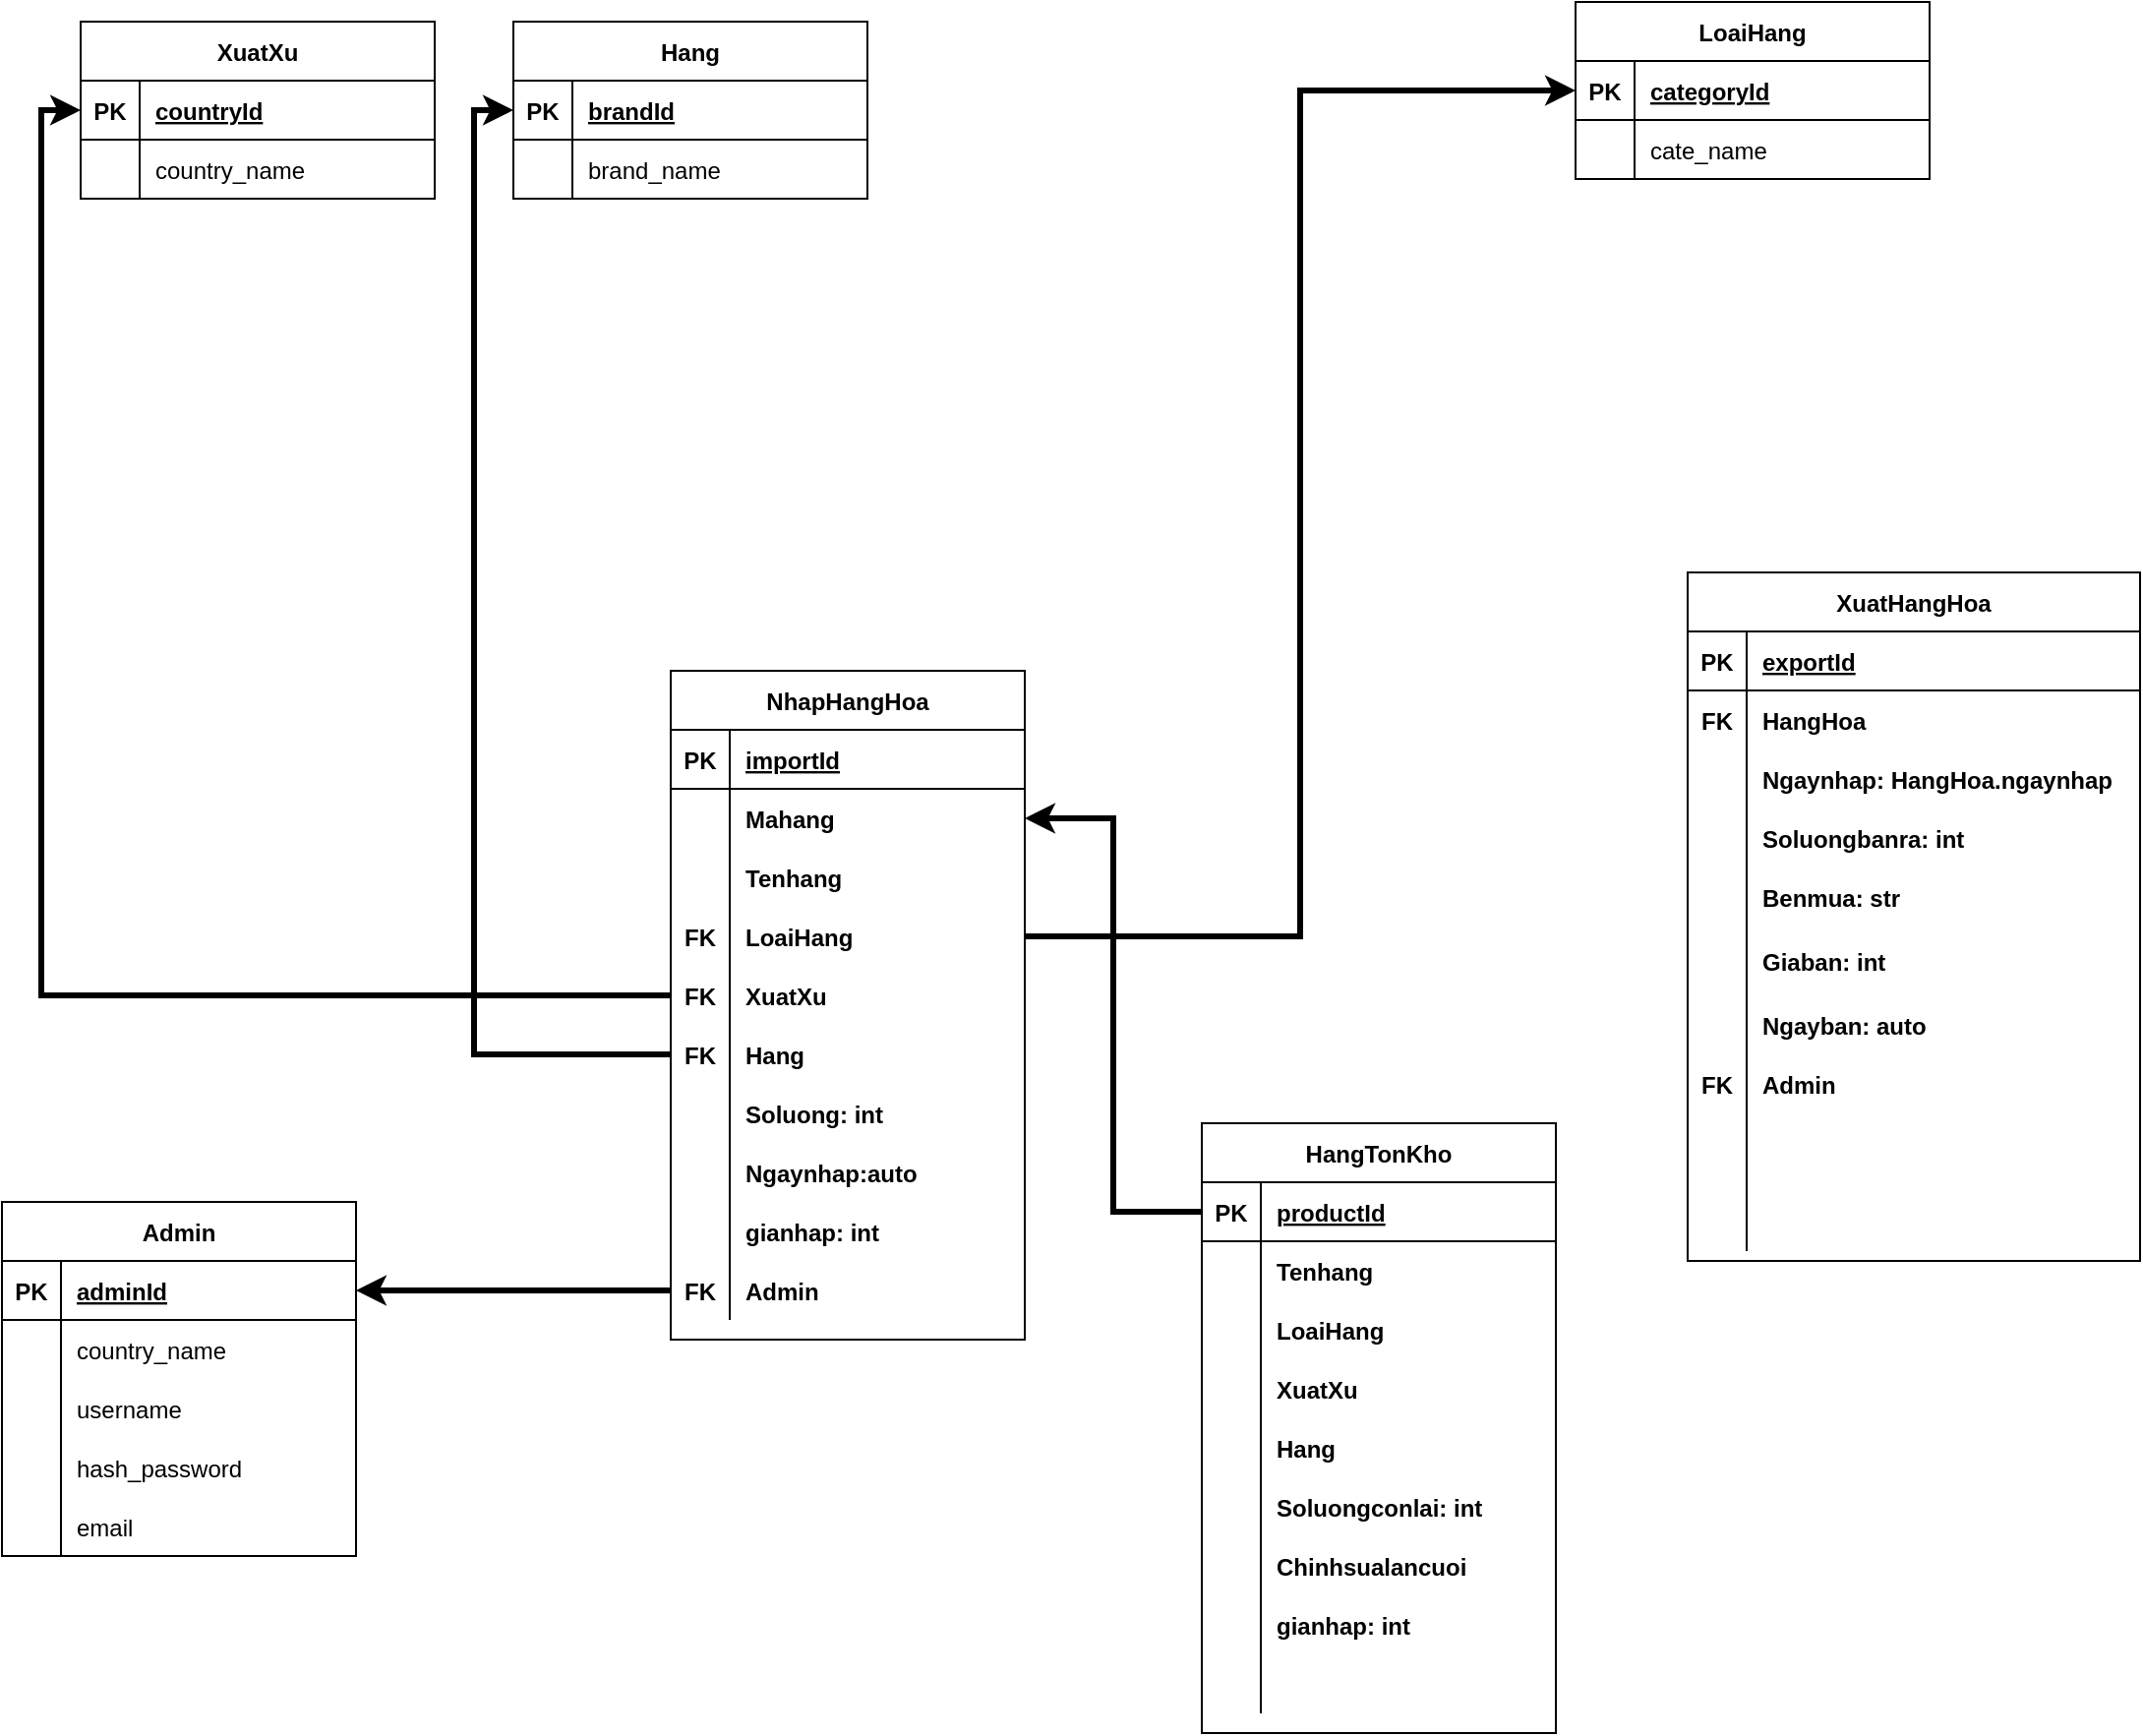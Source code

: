 <mxfile version="18.1.3" type="github">
  <diagram id="nuc4KM-Tmj4_ox4RX1Ow" name="Page-1">
    <mxGraphModel dx="2249" dy="762" grid="1" gridSize="10" guides="1" tooltips="1" connect="1" arrows="1" fold="1" page="1" pageScale="1" pageWidth="827" pageHeight="1169" math="0" shadow="0">
      <root>
        <mxCell id="0" />
        <mxCell id="1" parent="0" />
        <mxCell id="0JUeJzZwmF3QBk37323W-1" value="XuatXu" style="shape=table;startSize=30;container=1;collapsible=1;childLayout=tableLayout;fixedRows=1;rowLines=0;fontStyle=1;align=center;resizeLast=1;" parent="1" vertex="1">
          <mxGeometry x="-220" y="10" width="180" height="90" as="geometry" />
        </mxCell>
        <mxCell id="0JUeJzZwmF3QBk37323W-2" value="" style="shape=tableRow;horizontal=0;startSize=0;swimlaneHead=0;swimlaneBody=0;fillColor=none;collapsible=0;dropTarget=0;points=[[0,0.5],[1,0.5]];portConstraint=eastwest;top=0;left=0;right=0;bottom=1;" parent="0JUeJzZwmF3QBk37323W-1" vertex="1">
          <mxGeometry y="30" width="180" height="30" as="geometry" />
        </mxCell>
        <mxCell id="0JUeJzZwmF3QBk37323W-3" value="PK" style="shape=partialRectangle;connectable=0;fillColor=none;top=0;left=0;bottom=0;right=0;fontStyle=1;overflow=hidden;" parent="0JUeJzZwmF3QBk37323W-2" vertex="1">
          <mxGeometry width="30" height="30" as="geometry">
            <mxRectangle width="30" height="30" as="alternateBounds" />
          </mxGeometry>
        </mxCell>
        <mxCell id="0JUeJzZwmF3QBk37323W-4" value="countryId" style="shape=partialRectangle;connectable=0;fillColor=none;top=0;left=0;bottom=0;right=0;align=left;spacingLeft=6;fontStyle=5;overflow=hidden;" parent="0JUeJzZwmF3QBk37323W-2" vertex="1">
          <mxGeometry x="30" width="150" height="30" as="geometry">
            <mxRectangle width="150" height="30" as="alternateBounds" />
          </mxGeometry>
        </mxCell>
        <mxCell id="0JUeJzZwmF3QBk37323W-5" value="" style="shape=tableRow;horizontal=0;startSize=0;swimlaneHead=0;swimlaneBody=0;fillColor=none;collapsible=0;dropTarget=0;points=[[0,0.5],[1,0.5]];portConstraint=eastwest;top=0;left=0;right=0;bottom=0;" parent="0JUeJzZwmF3QBk37323W-1" vertex="1">
          <mxGeometry y="60" width="180" height="30" as="geometry" />
        </mxCell>
        <mxCell id="0JUeJzZwmF3QBk37323W-6" value="" style="shape=partialRectangle;connectable=0;fillColor=none;top=0;left=0;bottom=0;right=0;editable=1;overflow=hidden;" parent="0JUeJzZwmF3QBk37323W-5" vertex="1">
          <mxGeometry width="30" height="30" as="geometry">
            <mxRectangle width="30" height="30" as="alternateBounds" />
          </mxGeometry>
        </mxCell>
        <mxCell id="0JUeJzZwmF3QBk37323W-7" value="country_name" style="shape=partialRectangle;connectable=0;fillColor=none;top=0;left=0;bottom=0;right=0;align=left;spacingLeft=6;overflow=hidden;" parent="0JUeJzZwmF3QBk37323W-5" vertex="1">
          <mxGeometry x="30" width="150" height="30" as="geometry">
            <mxRectangle width="150" height="30" as="alternateBounds" />
          </mxGeometry>
        </mxCell>
        <mxCell id="0JUeJzZwmF3QBk37323W-14" value="Hang" style="shape=table;startSize=30;container=1;collapsible=1;childLayout=tableLayout;fixedRows=1;rowLines=0;fontStyle=1;align=center;resizeLast=1;" parent="1" vertex="1">
          <mxGeometry y="10" width="180" height="90" as="geometry" />
        </mxCell>
        <mxCell id="0JUeJzZwmF3QBk37323W-15" value="" style="shape=tableRow;horizontal=0;startSize=0;swimlaneHead=0;swimlaneBody=0;fillColor=none;collapsible=0;dropTarget=0;points=[[0,0.5],[1,0.5]];portConstraint=eastwest;top=0;left=0;right=0;bottom=1;" parent="0JUeJzZwmF3QBk37323W-14" vertex="1">
          <mxGeometry y="30" width="180" height="30" as="geometry" />
        </mxCell>
        <mxCell id="0JUeJzZwmF3QBk37323W-16" value="PK" style="shape=partialRectangle;connectable=0;fillColor=none;top=0;left=0;bottom=0;right=0;fontStyle=1;overflow=hidden;" parent="0JUeJzZwmF3QBk37323W-15" vertex="1">
          <mxGeometry width="30" height="30" as="geometry">
            <mxRectangle width="30" height="30" as="alternateBounds" />
          </mxGeometry>
        </mxCell>
        <mxCell id="0JUeJzZwmF3QBk37323W-17" value="brandId" style="shape=partialRectangle;connectable=0;fillColor=none;top=0;left=0;bottom=0;right=0;align=left;spacingLeft=6;fontStyle=5;overflow=hidden;" parent="0JUeJzZwmF3QBk37323W-15" vertex="1">
          <mxGeometry x="30" width="150" height="30" as="geometry">
            <mxRectangle width="150" height="30" as="alternateBounds" />
          </mxGeometry>
        </mxCell>
        <mxCell id="0JUeJzZwmF3QBk37323W-18" value="" style="shape=tableRow;horizontal=0;startSize=0;swimlaneHead=0;swimlaneBody=0;fillColor=none;collapsible=0;dropTarget=0;points=[[0,0.5],[1,0.5]];portConstraint=eastwest;top=0;left=0;right=0;bottom=0;" parent="0JUeJzZwmF3QBk37323W-14" vertex="1">
          <mxGeometry y="60" width="180" height="30" as="geometry" />
        </mxCell>
        <mxCell id="0JUeJzZwmF3QBk37323W-19" value="" style="shape=partialRectangle;connectable=0;fillColor=none;top=0;left=0;bottom=0;right=0;editable=1;overflow=hidden;" parent="0JUeJzZwmF3QBk37323W-18" vertex="1">
          <mxGeometry width="30" height="30" as="geometry">
            <mxRectangle width="30" height="30" as="alternateBounds" />
          </mxGeometry>
        </mxCell>
        <mxCell id="0JUeJzZwmF3QBk37323W-20" value="brand_name" style="shape=partialRectangle;connectable=0;fillColor=none;top=0;left=0;bottom=0;right=0;align=left;spacingLeft=6;overflow=hidden;" parent="0JUeJzZwmF3QBk37323W-18" vertex="1">
          <mxGeometry x="30" width="150" height="30" as="geometry">
            <mxRectangle width="150" height="30" as="alternateBounds" />
          </mxGeometry>
        </mxCell>
        <mxCell id="0JUeJzZwmF3QBk37323W-21" value="LoaiHang" style="shape=table;startSize=30;container=1;collapsible=1;childLayout=tableLayout;fixedRows=1;rowLines=0;fontStyle=1;align=center;resizeLast=1;" parent="1" vertex="1">
          <mxGeometry x="540" width="180" height="90" as="geometry" />
        </mxCell>
        <mxCell id="0JUeJzZwmF3QBk37323W-22" value="" style="shape=tableRow;horizontal=0;startSize=0;swimlaneHead=0;swimlaneBody=0;fillColor=none;collapsible=0;dropTarget=0;points=[[0,0.5],[1,0.5]];portConstraint=eastwest;top=0;left=0;right=0;bottom=1;" parent="0JUeJzZwmF3QBk37323W-21" vertex="1">
          <mxGeometry y="30" width="180" height="30" as="geometry" />
        </mxCell>
        <mxCell id="0JUeJzZwmF3QBk37323W-23" value="PK" style="shape=partialRectangle;connectable=0;fillColor=none;top=0;left=0;bottom=0;right=0;fontStyle=1;overflow=hidden;" parent="0JUeJzZwmF3QBk37323W-22" vertex="1">
          <mxGeometry width="30" height="30" as="geometry">
            <mxRectangle width="30" height="30" as="alternateBounds" />
          </mxGeometry>
        </mxCell>
        <mxCell id="0JUeJzZwmF3QBk37323W-24" value="categoryId" style="shape=partialRectangle;connectable=0;fillColor=none;top=0;left=0;bottom=0;right=0;align=left;spacingLeft=6;fontStyle=5;overflow=hidden;" parent="0JUeJzZwmF3QBk37323W-22" vertex="1">
          <mxGeometry x="30" width="150" height="30" as="geometry">
            <mxRectangle width="150" height="30" as="alternateBounds" />
          </mxGeometry>
        </mxCell>
        <mxCell id="0JUeJzZwmF3QBk37323W-25" value="" style="shape=tableRow;horizontal=0;startSize=0;swimlaneHead=0;swimlaneBody=0;fillColor=none;collapsible=0;dropTarget=0;points=[[0,0.5],[1,0.5]];portConstraint=eastwest;top=0;left=0;right=0;bottom=0;" parent="0JUeJzZwmF3QBk37323W-21" vertex="1">
          <mxGeometry y="60" width="180" height="30" as="geometry" />
        </mxCell>
        <mxCell id="0JUeJzZwmF3QBk37323W-26" value="" style="shape=partialRectangle;connectable=0;fillColor=none;top=0;left=0;bottom=0;right=0;editable=1;overflow=hidden;" parent="0JUeJzZwmF3QBk37323W-25" vertex="1">
          <mxGeometry width="30" height="30" as="geometry">
            <mxRectangle width="30" height="30" as="alternateBounds" />
          </mxGeometry>
        </mxCell>
        <mxCell id="0JUeJzZwmF3QBk37323W-27" value="cate_name" style="shape=partialRectangle;connectable=0;fillColor=none;top=0;left=0;bottom=0;right=0;align=left;spacingLeft=6;overflow=hidden;" parent="0JUeJzZwmF3QBk37323W-25" vertex="1">
          <mxGeometry x="30" width="150" height="30" as="geometry">
            <mxRectangle width="150" height="30" as="alternateBounds" />
          </mxGeometry>
        </mxCell>
        <mxCell id="0JUeJzZwmF3QBk37323W-28" value="NhapHangHoa" style="shape=table;startSize=30;container=1;collapsible=1;childLayout=tableLayout;fixedRows=1;rowLines=0;fontStyle=1;align=center;resizeLast=1;" parent="1" vertex="1">
          <mxGeometry x="80" y="340" width="180" height="340" as="geometry" />
        </mxCell>
        <mxCell id="0JUeJzZwmF3QBk37323W-29" value="" style="shape=tableRow;horizontal=0;startSize=0;swimlaneHead=0;swimlaneBody=0;fillColor=none;collapsible=0;dropTarget=0;points=[[0,0.5],[1,0.5]];portConstraint=eastwest;top=0;left=0;right=0;bottom=1;" parent="0JUeJzZwmF3QBk37323W-28" vertex="1">
          <mxGeometry y="30" width="180" height="30" as="geometry" />
        </mxCell>
        <mxCell id="0JUeJzZwmF3QBk37323W-30" value="PK" style="shape=partialRectangle;connectable=0;fillColor=none;top=0;left=0;bottom=0;right=0;fontStyle=1;overflow=hidden;" parent="0JUeJzZwmF3QBk37323W-29" vertex="1">
          <mxGeometry width="30" height="30" as="geometry">
            <mxRectangle width="30" height="30" as="alternateBounds" />
          </mxGeometry>
        </mxCell>
        <mxCell id="0JUeJzZwmF3QBk37323W-31" value="importId" style="shape=partialRectangle;connectable=0;fillColor=none;top=0;left=0;bottom=0;right=0;align=left;spacingLeft=6;fontStyle=5;overflow=hidden;" parent="0JUeJzZwmF3QBk37323W-29" vertex="1">
          <mxGeometry x="30" width="150" height="30" as="geometry">
            <mxRectangle width="150" height="30" as="alternateBounds" />
          </mxGeometry>
        </mxCell>
        <mxCell id="0JUeJzZwmF3QBk37323W-32" value="" style="shape=tableRow;horizontal=0;startSize=0;swimlaneHead=0;swimlaneBody=0;fillColor=none;collapsible=0;dropTarget=0;points=[[0,0.5],[1,0.5]];portConstraint=eastwest;top=0;left=0;right=0;bottom=0;" parent="0JUeJzZwmF3QBk37323W-28" vertex="1">
          <mxGeometry y="60" width="180" height="30" as="geometry" />
        </mxCell>
        <mxCell id="0JUeJzZwmF3QBk37323W-33" value="" style="shape=partialRectangle;connectable=0;fillColor=none;top=0;left=0;bottom=0;right=0;editable=1;overflow=hidden;" parent="0JUeJzZwmF3QBk37323W-32" vertex="1">
          <mxGeometry width="30" height="30" as="geometry">
            <mxRectangle width="30" height="30" as="alternateBounds" />
          </mxGeometry>
        </mxCell>
        <mxCell id="0JUeJzZwmF3QBk37323W-34" value="Mahang" style="shape=partialRectangle;connectable=0;fillColor=none;top=0;left=0;bottom=0;right=0;align=left;spacingLeft=6;overflow=hidden;fontStyle=1" parent="0JUeJzZwmF3QBk37323W-32" vertex="1">
          <mxGeometry x="30" width="150" height="30" as="geometry">
            <mxRectangle width="150" height="30" as="alternateBounds" />
          </mxGeometry>
        </mxCell>
        <mxCell id="J8p3rAoi1Yf7CEkf4En1-35" value="" style="shape=tableRow;horizontal=0;startSize=0;swimlaneHead=0;swimlaneBody=0;fillColor=none;collapsible=0;dropTarget=0;points=[[0,0.5],[1,0.5]];portConstraint=eastwest;top=0;left=0;right=0;bottom=0;" vertex="1" parent="0JUeJzZwmF3QBk37323W-28">
          <mxGeometry y="90" width="180" height="30" as="geometry" />
        </mxCell>
        <mxCell id="J8p3rAoi1Yf7CEkf4En1-36" value="" style="shape=partialRectangle;connectable=0;fillColor=none;top=0;left=0;bottom=0;right=0;editable=1;overflow=hidden;" vertex="1" parent="J8p3rAoi1Yf7CEkf4En1-35">
          <mxGeometry width="30" height="30" as="geometry">
            <mxRectangle width="30" height="30" as="alternateBounds" />
          </mxGeometry>
        </mxCell>
        <mxCell id="J8p3rAoi1Yf7CEkf4En1-37" value="Tenhang" style="shape=partialRectangle;connectable=0;fillColor=none;top=0;left=0;bottom=0;right=0;align=left;spacingLeft=6;overflow=hidden;fontStyle=1" vertex="1" parent="J8p3rAoi1Yf7CEkf4En1-35">
          <mxGeometry x="30" width="150" height="30" as="geometry">
            <mxRectangle width="150" height="30" as="alternateBounds" />
          </mxGeometry>
        </mxCell>
        <mxCell id="0JUeJzZwmF3QBk37323W-35" value="" style="shape=tableRow;horizontal=0;startSize=0;swimlaneHead=0;swimlaneBody=0;fillColor=none;collapsible=0;dropTarget=0;points=[[0,0.5],[1,0.5]];portConstraint=eastwest;top=0;left=0;right=0;bottom=0;" parent="0JUeJzZwmF3QBk37323W-28" vertex="1">
          <mxGeometry y="120" width="180" height="30" as="geometry" />
        </mxCell>
        <mxCell id="0JUeJzZwmF3QBk37323W-36" value="FK" style="shape=partialRectangle;connectable=0;fillColor=none;top=0;left=0;bottom=0;right=0;editable=1;overflow=hidden;fontStyle=1" parent="0JUeJzZwmF3QBk37323W-35" vertex="1">
          <mxGeometry width="30" height="30" as="geometry">
            <mxRectangle width="30" height="30" as="alternateBounds" />
          </mxGeometry>
        </mxCell>
        <mxCell id="0JUeJzZwmF3QBk37323W-37" value="LoaiHang" style="shape=partialRectangle;connectable=0;fillColor=none;top=0;left=0;bottom=0;right=0;align=left;spacingLeft=6;overflow=hidden;fontStyle=1" parent="0JUeJzZwmF3QBk37323W-35" vertex="1">
          <mxGeometry x="30" width="150" height="30" as="geometry">
            <mxRectangle width="150" height="30" as="alternateBounds" />
          </mxGeometry>
        </mxCell>
        <mxCell id="0JUeJzZwmF3QBk37323W-38" value="" style="shape=tableRow;horizontal=0;startSize=0;swimlaneHead=0;swimlaneBody=0;fillColor=none;collapsible=0;dropTarget=0;points=[[0,0.5],[1,0.5]];portConstraint=eastwest;top=0;left=0;right=0;bottom=0;" parent="0JUeJzZwmF3QBk37323W-28" vertex="1">
          <mxGeometry y="150" width="180" height="30" as="geometry" />
        </mxCell>
        <mxCell id="0JUeJzZwmF3QBk37323W-39" value="FK" style="shape=partialRectangle;connectable=0;fillColor=none;top=0;left=0;bottom=0;right=0;editable=1;overflow=hidden;fontStyle=1" parent="0JUeJzZwmF3QBk37323W-38" vertex="1">
          <mxGeometry width="30" height="30" as="geometry">
            <mxRectangle width="30" height="30" as="alternateBounds" />
          </mxGeometry>
        </mxCell>
        <mxCell id="0JUeJzZwmF3QBk37323W-40" value="XuatXu" style="shape=partialRectangle;connectable=0;fillColor=none;top=0;left=0;bottom=0;right=0;align=left;spacingLeft=6;overflow=hidden;fontStyle=1" parent="0JUeJzZwmF3QBk37323W-38" vertex="1">
          <mxGeometry x="30" width="150" height="30" as="geometry">
            <mxRectangle width="150" height="30" as="alternateBounds" />
          </mxGeometry>
        </mxCell>
        <mxCell id="h-e_xVd7jehiJ6g3FQR6-2" value="" style="shape=tableRow;horizontal=0;startSize=0;swimlaneHead=0;swimlaneBody=0;fillColor=none;collapsible=0;dropTarget=0;points=[[0,0.5],[1,0.5]];portConstraint=eastwest;top=0;left=0;right=0;bottom=0;" parent="0JUeJzZwmF3QBk37323W-28" vertex="1">
          <mxGeometry y="180" width="180" height="30" as="geometry" />
        </mxCell>
        <mxCell id="h-e_xVd7jehiJ6g3FQR6-3" value="FK" style="shape=partialRectangle;connectable=0;fillColor=none;top=0;left=0;bottom=0;right=0;editable=1;overflow=hidden;fontStyle=1" parent="h-e_xVd7jehiJ6g3FQR6-2" vertex="1">
          <mxGeometry width="30" height="30" as="geometry">
            <mxRectangle width="30" height="30" as="alternateBounds" />
          </mxGeometry>
        </mxCell>
        <mxCell id="h-e_xVd7jehiJ6g3FQR6-4" value="Hang" style="shape=partialRectangle;connectable=0;fillColor=none;top=0;left=0;bottom=0;right=0;align=left;spacingLeft=6;overflow=hidden;fontStyle=1" parent="h-e_xVd7jehiJ6g3FQR6-2" vertex="1">
          <mxGeometry x="30" width="150" height="30" as="geometry">
            <mxRectangle width="150" height="30" as="alternateBounds" />
          </mxGeometry>
        </mxCell>
        <mxCell id="h-e_xVd7jehiJ6g3FQR6-5" value="" style="shape=tableRow;horizontal=0;startSize=0;swimlaneHead=0;swimlaneBody=0;fillColor=none;collapsible=0;dropTarget=0;points=[[0,0.5],[1,0.5]];portConstraint=eastwest;top=0;left=0;right=0;bottom=0;" parent="0JUeJzZwmF3QBk37323W-28" vertex="1">
          <mxGeometry y="210" width="180" height="30" as="geometry" />
        </mxCell>
        <mxCell id="h-e_xVd7jehiJ6g3FQR6-6" value="" style="shape=partialRectangle;connectable=0;fillColor=none;top=0;left=0;bottom=0;right=0;editable=1;overflow=hidden;" parent="h-e_xVd7jehiJ6g3FQR6-5" vertex="1">
          <mxGeometry width="30" height="30" as="geometry">
            <mxRectangle width="30" height="30" as="alternateBounds" />
          </mxGeometry>
        </mxCell>
        <mxCell id="h-e_xVd7jehiJ6g3FQR6-7" value="Soluong: int" style="shape=partialRectangle;connectable=0;fillColor=none;top=0;left=0;bottom=0;right=0;align=left;spacingLeft=6;overflow=hidden;fontStyle=1" parent="h-e_xVd7jehiJ6g3FQR6-5" vertex="1">
          <mxGeometry x="30" width="150" height="30" as="geometry">
            <mxRectangle width="150" height="30" as="alternateBounds" />
          </mxGeometry>
        </mxCell>
        <mxCell id="h-e_xVd7jehiJ6g3FQR6-8" value="" style="shape=tableRow;horizontal=0;startSize=0;swimlaneHead=0;swimlaneBody=0;fillColor=none;collapsible=0;dropTarget=0;points=[[0,0.5],[1,0.5]];portConstraint=eastwest;top=0;left=0;right=0;bottom=0;" parent="0JUeJzZwmF3QBk37323W-28" vertex="1">
          <mxGeometry y="240" width="180" height="30" as="geometry" />
        </mxCell>
        <mxCell id="h-e_xVd7jehiJ6g3FQR6-9" value="" style="shape=partialRectangle;connectable=0;fillColor=none;top=0;left=0;bottom=0;right=0;editable=1;overflow=hidden;" parent="h-e_xVd7jehiJ6g3FQR6-8" vertex="1">
          <mxGeometry width="30" height="30" as="geometry">
            <mxRectangle width="30" height="30" as="alternateBounds" />
          </mxGeometry>
        </mxCell>
        <mxCell id="h-e_xVd7jehiJ6g3FQR6-10" value="Ngaynhap:auto" style="shape=partialRectangle;connectable=0;fillColor=none;top=0;left=0;bottom=0;right=0;align=left;spacingLeft=6;overflow=hidden;fontStyle=1" parent="h-e_xVd7jehiJ6g3FQR6-8" vertex="1">
          <mxGeometry x="30" width="150" height="30" as="geometry">
            <mxRectangle width="150" height="30" as="alternateBounds" />
          </mxGeometry>
        </mxCell>
        <mxCell id="h-e_xVd7jehiJ6g3FQR6-11" value="" style="shape=tableRow;horizontal=0;startSize=0;swimlaneHead=0;swimlaneBody=0;fillColor=none;collapsible=0;dropTarget=0;points=[[0,0.5],[1,0.5]];portConstraint=eastwest;top=0;left=0;right=0;bottom=0;" parent="0JUeJzZwmF3QBk37323W-28" vertex="1">
          <mxGeometry y="270" width="180" height="30" as="geometry" />
        </mxCell>
        <mxCell id="h-e_xVd7jehiJ6g3FQR6-12" value="" style="shape=partialRectangle;connectable=0;fillColor=none;top=0;left=0;bottom=0;right=0;editable=1;overflow=hidden;" parent="h-e_xVd7jehiJ6g3FQR6-11" vertex="1">
          <mxGeometry width="30" height="30" as="geometry">
            <mxRectangle width="30" height="30" as="alternateBounds" />
          </mxGeometry>
        </mxCell>
        <mxCell id="h-e_xVd7jehiJ6g3FQR6-13" value="gianhap: int" style="shape=partialRectangle;connectable=0;fillColor=none;top=0;left=0;bottom=0;right=0;align=left;spacingLeft=6;overflow=hidden;fontStyle=1" parent="h-e_xVd7jehiJ6g3FQR6-11" vertex="1">
          <mxGeometry x="30" width="150" height="30" as="geometry">
            <mxRectangle width="150" height="30" as="alternateBounds" />
          </mxGeometry>
        </mxCell>
        <mxCell id="h-e_xVd7jehiJ6g3FQR6-14" value="" style="shape=tableRow;horizontal=0;startSize=0;swimlaneHead=0;swimlaneBody=0;fillColor=none;collapsible=0;dropTarget=0;points=[[0,0.5],[1,0.5]];portConstraint=eastwest;top=0;left=0;right=0;bottom=0;" parent="0JUeJzZwmF3QBk37323W-28" vertex="1">
          <mxGeometry y="300" width="180" height="30" as="geometry" />
        </mxCell>
        <mxCell id="h-e_xVd7jehiJ6g3FQR6-15" value="FK" style="shape=partialRectangle;connectable=0;fillColor=none;top=0;left=0;bottom=0;right=0;editable=1;overflow=hidden;fontStyle=1" parent="h-e_xVd7jehiJ6g3FQR6-14" vertex="1">
          <mxGeometry width="30" height="30" as="geometry">
            <mxRectangle width="30" height="30" as="alternateBounds" />
          </mxGeometry>
        </mxCell>
        <mxCell id="h-e_xVd7jehiJ6g3FQR6-16" value="Admin" style="shape=partialRectangle;connectable=0;fillColor=none;top=0;left=0;bottom=0;right=0;align=left;spacingLeft=6;overflow=hidden;fontStyle=1" parent="h-e_xVd7jehiJ6g3FQR6-14" vertex="1">
          <mxGeometry x="30" width="150" height="30" as="geometry">
            <mxRectangle width="150" height="30" as="alternateBounds" />
          </mxGeometry>
        </mxCell>
        <mxCell id="h-e_xVd7jehiJ6g3FQR6-23" style="edgeStyle=orthogonalEdgeStyle;rounded=0;orthogonalLoop=1;jettySize=auto;html=1;entryX=0;entryY=0.5;entryDx=0;entryDy=0;fontSize=14;strokeWidth=3;" parent="1" source="0JUeJzZwmF3QBk37323W-35" target="0JUeJzZwmF3QBk37323W-22" edge="1">
          <mxGeometry relative="1" as="geometry" />
        </mxCell>
        <mxCell id="h-e_xVd7jehiJ6g3FQR6-27" style="edgeStyle=orthogonalEdgeStyle;rounded=0;orthogonalLoop=1;jettySize=auto;html=1;entryX=0;entryY=0.5;entryDx=0;entryDy=0;fontSize=14;strokeWidth=3;" parent="1" source="0JUeJzZwmF3QBk37323W-38" target="0JUeJzZwmF3QBk37323W-2" edge="1">
          <mxGeometry relative="1" as="geometry" />
        </mxCell>
        <mxCell id="h-e_xVd7jehiJ6g3FQR6-29" value="Admin" style="shape=table;startSize=30;container=1;collapsible=1;childLayout=tableLayout;fixedRows=1;rowLines=0;fontStyle=1;align=center;resizeLast=1;" parent="1" vertex="1">
          <mxGeometry x="-260" y="610" width="180" height="180" as="geometry" />
        </mxCell>
        <mxCell id="h-e_xVd7jehiJ6g3FQR6-30" value="" style="shape=tableRow;horizontal=0;startSize=0;swimlaneHead=0;swimlaneBody=0;fillColor=none;collapsible=0;dropTarget=0;points=[[0,0.5],[1,0.5]];portConstraint=eastwest;top=0;left=0;right=0;bottom=1;" parent="h-e_xVd7jehiJ6g3FQR6-29" vertex="1">
          <mxGeometry y="30" width="180" height="30" as="geometry" />
        </mxCell>
        <mxCell id="h-e_xVd7jehiJ6g3FQR6-31" value="PK" style="shape=partialRectangle;connectable=0;fillColor=none;top=0;left=0;bottom=0;right=0;fontStyle=1;overflow=hidden;" parent="h-e_xVd7jehiJ6g3FQR6-30" vertex="1">
          <mxGeometry width="30" height="30" as="geometry">
            <mxRectangle width="30" height="30" as="alternateBounds" />
          </mxGeometry>
        </mxCell>
        <mxCell id="h-e_xVd7jehiJ6g3FQR6-32" value="adminId" style="shape=partialRectangle;connectable=0;fillColor=none;top=0;left=0;bottom=0;right=0;align=left;spacingLeft=6;fontStyle=5;overflow=hidden;" parent="h-e_xVd7jehiJ6g3FQR6-30" vertex="1">
          <mxGeometry x="30" width="150" height="30" as="geometry">
            <mxRectangle width="150" height="30" as="alternateBounds" />
          </mxGeometry>
        </mxCell>
        <mxCell id="h-e_xVd7jehiJ6g3FQR6-33" value="" style="shape=tableRow;horizontal=0;startSize=0;swimlaneHead=0;swimlaneBody=0;fillColor=none;collapsible=0;dropTarget=0;points=[[0,0.5],[1,0.5]];portConstraint=eastwest;top=0;left=0;right=0;bottom=0;" parent="h-e_xVd7jehiJ6g3FQR6-29" vertex="1">
          <mxGeometry y="60" width="180" height="30" as="geometry" />
        </mxCell>
        <mxCell id="h-e_xVd7jehiJ6g3FQR6-34" value="" style="shape=partialRectangle;connectable=0;fillColor=none;top=0;left=0;bottom=0;right=0;editable=1;overflow=hidden;" parent="h-e_xVd7jehiJ6g3FQR6-33" vertex="1">
          <mxGeometry width="30" height="30" as="geometry">
            <mxRectangle width="30" height="30" as="alternateBounds" />
          </mxGeometry>
        </mxCell>
        <mxCell id="h-e_xVd7jehiJ6g3FQR6-35" value="country_name" style="shape=partialRectangle;connectable=0;fillColor=none;top=0;left=0;bottom=0;right=0;align=left;spacingLeft=6;overflow=hidden;" parent="h-e_xVd7jehiJ6g3FQR6-33" vertex="1">
          <mxGeometry x="30" width="150" height="30" as="geometry">
            <mxRectangle width="150" height="30" as="alternateBounds" />
          </mxGeometry>
        </mxCell>
        <mxCell id="h-e_xVd7jehiJ6g3FQR6-36" value="" style="shape=tableRow;horizontal=0;startSize=0;swimlaneHead=0;swimlaneBody=0;fillColor=none;collapsible=0;dropTarget=0;points=[[0,0.5],[1,0.5]];portConstraint=eastwest;top=0;left=0;right=0;bottom=0;" parent="h-e_xVd7jehiJ6g3FQR6-29" vertex="1">
          <mxGeometry y="90" width="180" height="30" as="geometry" />
        </mxCell>
        <mxCell id="h-e_xVd7jehiJ6g3FQR6-37" value="" style="shape=partialRectangle;connectable=0;fillColor=none;top=0;left=0;bottom=0;right=0;editable=1;overflow=hidden;" parent="h-e_xVd7jehiJ6g3FQR6-36" vertex="1">
          <mxGeometry width="30" height="30" as="geometry">
            <mxRectangle width="30" height="30" as="alternateBounds" />
          </mxGeometry>
        </mxCell>
        <mxCell id="h-e_xVd7jehiJ6g3FQR6-38" value="username" style="shape=partialRectangle;connectable=0;fillColor=none;top=0;left=0;bottom=0;right=0;align=left;spacingLeft=6;overflow=hidden;" parent="h-e_xVd7jehiJ6g3FQR6-36" vertex="1">
          <mxGeometry x="30" width="150" height="30" as="geometry">
            <mxRectangle width="150" height="30" as="alternateBounds" />
          </mxGeometry>
        </mxCell>
        <mxCell id="h-e_xVd7jehiJ6g3FQR6-39" value="" style="shape=tableRow;horizontal=0;startSize=0;swimlaneHead=0;swimlaneBody=0;fillColor=none;collapsible=0;dropTarget=0;points=[[0,0.5],[1,0.5]];portConstraint=eastwest;top=0;left=0;right=0;bottom=0;" parent="h-e_xVd7jehiJ6g3FQR6-29" vertex="1">
          <mxGeometry y="120" width="180" height="30" as="geometry" />
        </mxCell>
        <mxCell id="h-e_xVd7jehiJ6g3FQR6-40" value="" style="shape=partialRectangle;connectable=0;fillColor=none;top=0;left=0;bottom=0;right=0;editable=1;overflow=hidden;" parent="h-e_xVd7jehiJ6g3FQR6-39" vertex="1">
          <mxGeometry width="30" height="30" as="geometry">
            <mxRectangle width="30" height="30" as="alternateBounds" />
          </mxGeometry>
        </mxCell>
        <mxCell id="h-e_xVd7jehiJ6g3FQR6-41" value="hash_password" style="shape=partialRectangle;connectable=0;fillColor=none;top=0;left=0;bottom=0;right=0;align=left;spacingLeft=6;overflow=hidden;" parent="h-e_xVd7jehiJ6g3FQR6-39" vertex="1">
          <mxGeometry x="30" width="150" height="30" as="geometry">
            <mxRectangle width="150" height="30" as="alternateBounds" />
          </mxGeometry>
        </mxCell>
        <mxCell id="h-e_xVd7jehiJ6g3FQR6-42" value="" style="shape=tableRow;horizontal=0;startSize=0;swimlaneHead=0;swimlaneBody=0;fillColor=none;collapsible=0;dropTarget=0;points=[[0,0.5],[1,0.5]];portConstraint=eastwest;top=0;left=0;right=0;bottom=0;" parent="h-e_xVd7jehiJ6g3FQR6-29" vertex="1">
          <mxGeometry y="150" width="180" height="30" as="geometry" />
        </mxCell>
        <mxCell id="h-e_xVd7jehiJ6g3FQR6-43" value="" style="shape=partialRectangle;connectable=0;fillColor=none;top=0;left=0;bottom=0;right=0;editable=1;overflow=hidden;" parent="h-e_xVd7jehiJ6g3FQR6-42" vertex="1">
          <mxGeometry width="30" height="30" as="geometry">
            <mxRectangle width="30" height="30" as="alternateBounds" />
          </mxGeometry>
        </mxCell>
        <mxCell id="h-e_xVd7jehiJ6g3FQR6-44" value="email" style="shape=partialRectangle;connectable=0;fillColor=none;top=0;left=0;bottom=0;right=0;align=left;spacingLeft=6;overflow=hidden;" parent="h-e_xVd7jehiJ6g3FQR6-42" vertex="1">
          <mxGeometry x="30" width="150" height="30" as="geometry">
            <mxRectangle width="150" height="30" as="alternateBounds" />
          </mxGeometry>
        </mxCell>
        <mxCell id="h-e_xVd7jehiJ6g3FQR6-45" style="edgeStyle=orthogonalEdgeStyle;rounded=0;orthogonalLoop=1;jettySize=auto;html=1;entryX=1;entryY=0.5;entryDx=0;entryDy=0;fontSize=14;strokeWidth=3;" parent="1" source="h-e_xVd7jehiJ6g3FQR6-14" target="h-e_xVd7jehiJ6g3FQR6-30" edge="1">
          <mxGeometry relative="1" as="geometry" />
        </mxCell>
        <mxCell id="h-e_xVd7jehiJ6g3FQR6-47" value="XuatHangHoa" style="shape=table;startSize=30;container=1;collapsible=1;childLayout=tableLayout;fixedRows=1;rowLines=0;fontStyle=1;align=center;resizeLast=1;" parent="1" vertex="1">
          <mxGeometry x="597" y="290" width="230" height="350" as="geometry" />
        </mxCell>
        <mxCell id="h-e_xVd7jehiJ6g3FQR6-48" value="" style="shape=tableRow;horizontal=0;startSize=0;swimlaneHead=0;swimlaneBody=0;fillColor=none;collapsible=0;dropTarget=0;points=[[0,0.5],[1,0.5]];portConstraint=eastwest;top=0;left=0;right=0;bottom=1;" parent="h-e_xVd7jehiJ6g3FQR6-47" vertex="1">
          <mxGeometry y="30" width="230" height="30" as="geometry" />
        </mxCell>
        <mxCell id="h-e_xVd7jehiJ6g3FQR6-49" value="PK" style="shape=partialRectangle;connectable=0;fillColor=none;top=0;left=0;bottom=0;right=0;fontStyle=1;overflow=hidden;" parent="h-e_xVd7jehiJ6g3FQR6-48" vertex="1">
          <mxGeometry width="30" height="30" as="geometry">
            <mxRectangle width="30" height="30" as="alternateBounds" />
          </mxGeometry>
        </mxCell>
        <mxCell id="h-e_xVd7jehiJ6g3FQR6-50" value="exportId" style="shape=partialRectangle;connectable=0;fillColor=none;top=0;left=0;bottom=0;right=0;align=left;spacingLeft=6;fontStyle=5;overflow=hidden;" parent="h-e_xVd7jehiJ6g3FQR6-48" vertex="1">
          <mxGeometry x="30" width="200" height="30" as="geometry">
            <mxRectangle width="200" height="30" as="alternateBounds" />
          </mxGeometry>
        </mxCell>
        <mxCell id="h-e_xVd7jehiJ6g3FQR6-51" value="" style="shape=tableRow;horizontal=0;startSize=0;swimlaneHead=0;swimlaneBody=0;fillColor=none;collapsible=0;dropTarget=0;points=[[0,0.5],[1,0.5]];portConstraint=eastwest;top=0;left=0;right=0;bottom=0;" parent="h-e_xVd7jehiJ6g3FQR6-47" vertex="1">
          <mxGeometry y="60" width="230" height="30" as="geometry" />
        </mxCell>
        <mxCell id="h-e_xVd7jehiJ6g3FQR6-52" value="FK" style="shape=partialRectangle;connectable=0;fillColor=none;top=0;left=0;bottom=0;right=0;editable=1;overflow=hidden;fontStyle=1" parent="h-e_xVd7jehiJ6g3FQR6-51" vertex="1">
          <mxGeometry width="30" height="30" as="geometry">
            <mxRectangle width="30" height="30" as="alternateBounds" />
          </mxGeometry>
        </mxCell>
        <mxCell id="h-e_xVd7jehiJ6g3FQR6-53" value="HangHoa" style="shape=partialRectangle;connectable=0;fillColor=none;top=0;left=0;bottom=0;right=0;align=left;spacingLeft=6;overflow=hidden;fontStyle=1" parent="h-e_xVd7jehiJ6g3FQR6-51" vertex="1">
          <mxGeometry x="30" width="200" height="30" as="geometry">
            <mxRectangle width="200" height="30" as="alternateBounds" />
          </mxGeometry>
        </mxCell>
        <mxCell id="h-e_xVd7jehiJ6g3FQR6-54" value="" style="shape=tableRow;horizontal=0;startSize=0;swimlaneHead=0;swimlaneBody=0;fillColor=none;collapsible=0;dropTarget=0;points=[[0,0.5],[1,0.5]];portConstraint=eastwest;top=0;left=0;right=0;bottom=0;" parent="h-e_xVd7jehiJ6g3FQR6-47" vertex="1">
          <mxGeometry y="90" width="230" height="30" as="geometry" />
        </mxCell>
        <mxCell id="h-e_xVd7jehiJ6g3FQR6-55" value="" style="shape=partialRectangle;connectable=0;fillColor=none;top=0;left=0;bottom=0;right=0;editable=1;overflow=hidden;fontStyle=1" parent="h-e_xVd7jehiJ6g3FQR6-54" vertex="1">
          <mxGeometry width="30" height="30" as="geometry">
            <mxRectangle width="30" height="30" as="alternateBounds" />
          </mxGeometry>
        </mxCell>
        <mxCell id="h-e_xVd7jehiJ6g3FQR6-56" value="Ngaynhap: HangHoa.ngaynhap" style="shape=partialRectangle;connectable=0;fillColor=none;top=0;left=0;bottom=0;right=0;align=left;spacingLeft=6;overflow=hidden;fontStyle=1" parent="h-e_xVd7jehiJ6g3FQR6-54" vertex="1">
          <mxGeometry x="30" width="200" height="30" as="geometry">
            <mxRectangle width="200" height="30" as="alternateBounds" />
          </mxGeometry>
        </mxCell>
        <mxCell id="h-e_xVd7jehiJ6g3FQR6-57" value="" style="shape=tableRow;horizontal=0;startSize=0;swimlaneHead=0;swimlaneBody=0;fillColor=none;collapsible=0;dropTarget=0;points=[[0,0.5],[1,0.5]];portConstraint=eastwest;top=0;left=0;right=0;bottom=0;" parent="h-e_xVd7jehiJ6g3FQR6-47" vertex="1">
          <mxGeometry y="120" width="230" height="30" as="geometry" />
        </mxCell>
        <mxCell id="h-e_xVd7jehiJ6g3FQR6-58" value="" style="shape=partialRectangle;connectable=0;fillColor=none;top=0;left=0;bottom=0;right=0;editable=1;overflow=hidden;fontStyle=1" parent="h-e_xVd7jehiJ6g3FQR6-57" vertex="1">
          <mxGeometry width="30" height="30" as="geometry">
            <mxRectangle width="30" height="30" as="alternateBounds" />
          </mxGeometry>
        </mxCell>
        <mxCell id="h-e_xVd7jehiJ6g3FQR6-59" value="Soluongbanra: int" style="shape=partialRectangle;connectable=0;fillColor=none;top=0;left=0;bottom=0;right=0;align=left;spacingLeft=6;overflow=hidden;fontStyle=1" parent="h-e_xVd7jehiJ6g3FQR6-57" vertex="1">
          <mxGeometry x="30" width="200" height="30" as="geometry">
            <mxRectangle width="200" height="30" as="alternateBounds" />
          </mxGeometry>
        </mxCell>
        <mxCell id="h-e_xVd7jehiJ6g3FQR6-60" value="" style="shape=tableRow;horizontal=0;startSize=0;swimlaneHead=0;swimlaneBody=0;fillColor=none;collapsible=0;dropTarget=0;points=[[0,0.5],[1,0.5]];portConstraint=eastwest;top=0;left=0;right=0;bottom=0;" parent="h-e_xVd7jehiJ6g3FQR6-47" vertex="1">
          <mxGeometry y="150" width="230" height="30" as="geometry" />
        </mxCell>
        <mxCell id="h-e_xVd7jehiJ6g3FQR6-61" value="" style="shape=partialRectangle;connectable=0;fillColor=none;top=0;left=0;bottom=0;right=0;editable=1;overflow=hidden;fontStyle=1" parent="h-e_xVd7jehiJ6g3FQR6-60" vertex="1">
          <mxGeometry width="30" height="30" as="geometry">
            <mxRectangle width="30" height="30" as="alternateBounds" />
          </mxGeometry>
        </mxCell>
        <mxCell id="h-e_xVd7jehiJ6g3FQR6-62" value="Benmua: str" style="shape=partialRectangle;connectable=0;fillColor=none;top=0;left=0;bottom=0;right=0;align=left;spacingLeft=6;overflow=hidden;fontStyle=1" parent="h-e_xVd7jehiJ6g3FQR6-60" vertex="1">
          <mxGeometry x="30" width="200" height="30" as="geometry">
            <mxRectangle width="200" height="30" as="alternateBounds" />
          </mxGeometry>
        </mxCell>
        <mxCell id="h-e_xVd7jehiJ6g3FQR6-63" value="" style="shape=tableRow;horizontal=0;startSize=0;swimlaneHead=0;swimlaneBody=0;fillColor=none;collapsible=0;dropTarget=0;points=[[0,0.5],[1,0.5]];portConstraint=eastwest;top=0;left=0;right=0;bottom=0;" parent="h-e_xVd7jehiJ6g3FQR6-47" vertex="1">
          <mxGeometry y="180" width="230" height="35" as="geometry" />
        </mxCell>
        <mxCell id="h-e_xVd7jehiJ6g3FQR6-64" value="" style="shape=partialRectangle;connectable=0;fillColor=none;top=0;left=0;bottom=0;right=0;editable=1;overflow=hidden;" parent="h-e_xVd7jehiJ6g3FQR6-63" vertex="1">
          <mxGeometry width="30" height="35" as="geometry">
            <mxRectangle width="30" height="35" as="alternateBounds" />
          </mxGeometry>
        </mxCell>
        <mxCell id="h-e_xVd7jehiJ6g3FQR6-65" value="Giaban: int" style="shape=partialRectangle;connectable=0;fillColor=none;top=0;left=0;bottom=0;right=0;align=left;spacingLeft=6;overflow=hidden;fontStyle=1" parent="h-e_xVd7jehiJ6g3FQR6-63" vertex="1">
          <mxGeometry x="30" width="200" height="35" as="geometry">
            <mxRectangle width="200" height="35" as="alternateBounds" />
          </mxGeometry>
        </mxCell>
        <mxCell id="h-e_xVd7jehiJ6g3FQR6-66" value="" style="shape=tableRow;horizontal=0;startSize=0;swimlaneHead=0;swimlaneBody=0;fillColor=none;collapsible=0;dropTarget=0;points=[[0,0.5],[1,0.5]];portConstraint=eastwest;top=0;left=0;right=0;bottom=0;" parent="h-e_xVd7jehiJ6g3FQR6-47" vertex="1">
          <mxGeometry y="215" width="230" height="30" as="geometry" />
        </mxCell>
        <mxCell id="h-e_xVd7jehiJ6g3FQR6-67" value="" style="shape=partialRectangle;connectable=0;fillColor=none;top=0;left=0;bottom=0;right=0;editable=1;overflow=hidden;" parent="h-e_xVd7jehiJ6g3FQR6-66" vertex="1">
          <mxGeometry width="30" height="30" as="geometry">
            <mxRectangle width="30" height="30" as="alternateBounds" />
          </mxGeometry>
        </mxCell>
        <mxCell id="h-e_xVd7jehiJ6g3FQR6-68" value="Ngayban: auto" style="shape=partialRectangle;connectable=0;fillColor=none;top=0;left=0;bottom=0;right=0;align=left;spacingLeft=6;overflow=hidden;fontStyle=1" parent="h-e_xVd7jehiJ6g3FQR6-66" vertex="1">
          <mxGeometry x="30" width="200" height="30" as="geometry">
            <mxRectangle width="200" height="30" as="alternateBounds" />
          </mxGeometry>
        </mxCell>
        <mxCell id="h-e_xVd7jehiJ6g3FQR6-69" value="" style="shape=tableRow;horizontal=0;startSize=0;swimlaneHead=0;swimlaneBody=0;fillColor=none;collapsible=0;dropTarget=0;points=[[0,0.5],[1,0.5]];portConstraint=eastwest;top=0;left=0;right=0;bottom=0;" parent="h-e_xVd7jehiJ6g3FQR6-47" vertex="1">
          <mxGeometry y="245" width="230" height="30" as="geometry" />
        </mxCell>
        <mxCell id="h-e_xVd7jehiJ6g3FQR6-70" value="FK" style="shape=partialRectangle;connectable=0;fillColor=none;top=0;left=0;bottom=0;right=0;editable=1;overflow=hidden;fontStyle=1" parent="h-e_xVd7jehiJ6g3FQR6-69" vertex="1">
          <mxGeometry width="30" height="30" as="geometry">
            <mxRectangle width="30" height="30" as="alternateBounds" />
          </mxGeometry>
        </mxCell>
        <mxCell id="h-e_xVd7jehiJ6g3FQR6-71" value="Admin" style="shape=partialRectangle;connectable=0;fillColor=none;top=0;left=0;bottom=0;right=0;align=left;spacingLeft=6;overflow=hidden;fontStyle=1" parent="h-e_xVd7jehiJ6g3FQR6-69" vertex="1">
          <mxGeometry x="30" width="200" height="30" as="geometry">
            <mxRectangle width="200" height="30" as="alternateBounds" />
          </mxGeometry>
        </mxCell>
        <mxCell id="h-e_xVd7jehiJ6g3FQR6-72" value="" style="shape=tableRow;horizontal=0;startSize=0;swimlaneHead=0;swimlaneBody=0;fillColor=none;collapsible=0;dropTarget=0;points=[[0,0.5],[1,0.5]];portConstraint=eastwest;top=0;left=0;right=0;bottom=0;" parent="h-e_xVd7jehiJ6g3FQR6-47" vertex="1">
          <mxGeometry y="275" width="230" height="30" as="geometry" />
        </mxCell>
        <mxCell id="h-e_xVd7jehiJ6g3FQR6-73" value="" style="shape=partialRectangle;connectable=0;fillColor=none;top=0;left=0;bottom=0;right=0;editable=1;overflow=hidden;fontStyle=1" parent="h-e_xVd7jehiJ6g3FQR6-72" vertex="1">
          <mxGeometry width="30" height="30" as="geometry">
            <mxRectangle width="30" height="30" as="alternateBounds" />
          </mxGeometry>
        </mxCell>
        <mxCell id="h-e_xVd7jehiJ6g3FQR6-74" value="" style="shape=partialRectangle;connectable=0;fillColor=none;top=0;left=0;bottom=0;right=0;align=left;spacingLeft=6;overflow=hidden;fontStyle=1" parent="h-e_xVd7jehiJ6g3FQR6-72" vertex="1">
          <mxGeometry x="30" width="200" height="30" as="geometry">
            <mxRectangle width="200" height="30" as="alternateBounds" />
          </mxGeometry>
        </mxCell>
        <mxCell id="h-e_xVd7jehiJ6g3FQR6-79" value="" style="shape=tableRow;horizontal=0;startSize=0;swimlaneHead=0;swimlaneBody=0;fillColor=none;collapsible=0;dropTarget=0;points=[[0,0.5],[1,0.5]];portConstraint=eastwest;top=0;left=0;right=0;bottom=0;" parent="h-e_xVd7jehiJ6g3FQR6-47" vertex="1">
          <mxGeometry y="305" width="230" height="20" as="geometry" />
        </mxCell>
        <mxCell id="h-e_xVd7jehiJ6g3FQR6-80" value="" style="shape=partialRectangle;connectable=0;fillColor=none;top=0;left=0;bottom=0;right=0;editable=1;overflow=hidden;fontStyle=1" parent="h-e_xVd7jehiJ6g3FQR6-79" vertex="1">
          <mxGeometry width="30" height="20" as="geometry">
            <mxRectangle width="30" height="20" as="alternateBounds" />
          </mxGeometry>
        </mxCell>
        <mxCell id="h-e_xVd7jehiJ6g3FQR6-81" value="" style="shape=partialRectangle;connectable=0;fillColor=none;top=0;left=0;bottom=0;right=0;align=left;spacingLeft=6;overflow=hidden;fontStyle=1" parent="h-e_xVd7jehiJ6g3FQR6-79" vertex="1">
          <mxGeometry x="30" width="200" height="20" as="geometry">
            <mxRectangle width="200" height="20" as="alternateBounds" />
          </mxGeometry>
        </mxCell>
        <mxCell id="h-e_xVd7jehiJ6g3FQR6-82" value="" style="shape=tableRow;horizontal=0;startSize=0;swimlaneHead=0;swimlaneBody=0;fillColor=none;collapsible=0;dropTarget=0;points=[[0,0.5],[1,0.5]];portConstraint=eastwest;top=0;left=0;right=0;bottom=0;" parent="h-e_xVd7jehiJ6g3FQR6-47" vertex="1">
          <mxGeometry y="325" width="230" height="20" as="geometry" />
        </mxCell>
        <mxCell id="h-e_xVd7jehiJ6g3FQR6-83" value="" style="shape=partialRectangle;connectable=0;fillColor=none;top=0;left=0;bottom=0;right=0;editable=1;overflow=hidden;fontStyle=1" parent="h-e_xVd7jehiJ6g3FQR6-82" vertex="1">
          <mxGeometry width="30" height="20" as="geometry">
            <mxRectangle width="30" height="20" as="alternateBounds" />
          </mxGeometry>
        </mxCell>
        <mxCell id="h-e_xVd7jehiJ6g3FQR6-84" value="" style="shape=partialRectangle;connectable=0;fillColor=none;top=0;left=0;bottom=0;right=0;align=left;spacingLeft=6;overflow=hidden;fontStyle=1" parent="h-e_xVd7jehiJ6g3FQR6-82" vertex="1">
          <mxGeometry x="30" width="200" height="20" as="geometry">
            <mxRectangle width="200" height="20" as="alternateBounds" />
          </mxGeometry>
        </mxCell>
        <mxCell id="J8p3rAoi1Yf7CEkf4En1-1" value="HangTonKho" style="shape=table;startSize=30;container=1;collapsible=1;childLayout=tableLayout;fixedRows=1;rowLines=0;fontStyle=1;align=center;resizeLast=1;" vertex="1" parent="1">
          <mxGeometry x="350" y="570" width="180" height="310" as="geometry" />
        </mxCell>
        <mxCell id="J8p3rAoi1Yf7CEkf4En1-2" value="" style="shape=tableRow;horizontal=0;startSize=0;swimlaneHead=0;swimlaneBody=0;fillColor=none;collapsible=0;dropTarget=0;points=[[0,0.5],[1,0.5]];portConstraint=eastwest;top=0;left=0;right=0;bottom=1;" vertex="1" parent="J8p3rAoi1Yf7CEkf4En1-1">
          <mxGeometry y="30" width="180" height="30" as="geometry" />
        </mxCell>
        <mxCell id="J8p3rAoi1Yf7CEkf4En1-3" value="PK" style="shape=partialRectangle;connectable=0;fillColor=none;top=0;left=0;bottom=0;right=0;fontStyle=1;overflow=hidden;" vertex="1" parent="J8p3rAoi1Yf7CEkf4En1-2">
          <mxGeometry width="30" height="30" as="geometry">
            <mxRectangle width="30" height="30" as="alternateBounds" />
          </mxGeometry>
        </mxCell>
        <mxCell id="J8p3rAoi1Yf7CEkf4En1-4" value="productId" style="shape=partialRectangle;connectable=0;fillColor=none;top=0;left=0;bottom=0;right=0;align=left;spacingLeft=6;fontStyle=5;overflow=hidden;" vertex="1" parent="J8p3rAoi1Yf7CEkf4En1-2">
          <mxGeometry x="30" width="150" height="30" as="geometry">
            <mxRectangle width="150" height="30" as="alternateBounds" />
          </mxGeometry>
        </mxCell>
        <mxCell id="J8p3rAoi1Yf7CEkf4En1-5" value="" style="shape=tableRow;horizontal=0;startSize=0;swimlaneHead=0;swimlaneBody=0;fillColor=none;collapsible=0;dropTarget=0;points=[[0,0.5],[1,0.5]];portConstraint=eastwest;top=0;left=0;right=0;bottom=0;" vertex="1" parent="J8p3rAoi1Yf7CEkf4En1-1">
          <mxGeometry y="60" width="180" height="30" as="geometry" />
        </mxCell>
        <mxCell id="J8p3rAoi1Yf7CEkf4En1-6" value="" style="shape=partialRectangle;connectable=0;fillColor=none;top=0;left=0;bottom=0;right=0;editable=1;overflow=hidden;fontStyle=1" vertex="1" parent="J8p3rAoi1Yf7CEkf4En1-5">
          <mxGeometry width="30" height="30" as="geometry">
            <mxRectangle width="30" height="30" as="alternateBounds" />
          </mxGeometry>
        </mxCell>
        <mxCell id="J8p3rAoi1Yf7CEkf4En1-7" value="Tenhang" style="shape=partialRectangle;connectable=0;fillColor=none;top=0;left=0;bottom=0;right=0;align=left;spacingLeft=6;overflow=hidden;fontStyle=1" vertex="1" parent="J8p3rAoi1Yf7CEkf4En1-5">
          <mxGeometry x="30" width="150" height="30" as="geometry">
            <mxRectangle width="150" height="30" as="alternateBounds" />
          </mxGeometry>
        </mxCell>
        <mxCell id="J8p3rAoi1Yf7CEkf4En1-8" value="" style="shape=tableRow;horizontal=0;startSize=0;swimlaneHead=0;swimlaneBody=0;fillColor=none;collapsible=0;dropTarget=0;points=[[0,0.5],[1,0.5]];portConstraint=eastwest;top=0;left=0;right=0;bottom=0;" vertex="1" parent="J8p3rAoi1Yf7CEkf4En1-1">
          <mxGeometry y="90" width="180" height="30" as="geometry" />
        </mxCell>
        <mxCell id="J8p3rAoi1Yf7CEkf4En1-9" value="" style="shape=partialRectangle;connectable=0;fillColor=none;top=0;left=0;bottom=0;right=0;editable=1;overflow=hidden;fontStyle=1" vertex="1" parent="J8p3rAoi1Yf7CEkf4En1-8">
          <mxGeometry width="30" height="30" as="geometry">
            <mxRectangle width="30" height="30" as="alternateBounds" />
          </mxGeometry>
        </mxCell>
        <mxCell id="J8p3rAoi1Yf7CEkf4En1-10" value="LoaiHang" style="shape=partialRectangle;connectable=0;fillColor=none;top=0;left=0;bottom=0;right=0;align=left;spacingLeft=6;overflow=hidden;fontStyle=1" vertex="1" parent="J8p3rAoi1Yf7CEkf4En1-8">
          <mxGeometry x="30" width="150" height="30" as="geometry">
            <mxRectangle width="150" height="30" as="alternateBounds" />
          </mxGeometry>
        </mxCell>
        <mxCell id="J8p3rAoi1Yf7CEkf4En1-11" value="" style="shape=tableRow;horizontal=0;startSize=0;swimlaneHead=0;swimlaneBody=0;fillColor=none;collapsible=0;dropTarget=0;points=[[0,0.5],[1,0.5]];portConstraint=eastwest;top=0;left=0;right=0;bottom=0;" vertex="1" parent="J8p3rAoi1Yf7CEkf4En1-1">
          <mxGeometry y="120" width="180" height="30" as="geometry" />
        </mxCell>
        <mxCell id="J8p3rAoi1Yf7CEkf4En1-12" value="" style="shape=partialRectangle;connectable=0;fillColor=none;top=0;left=0;bottom=0;right=0;editable=1;overflow=hidden;fontStyle=1" vertex="1" parent="J8p3rAoi1Yf7CEkf4En1-11">
          <mxGeometry width="30" height="30" as="geometry">
            <mxRectangle width="30" height="30" as="alternateBounds" />
          </mxGeometry>
        </mxCell>
        <mxCell id="J8p3rAoi1Yf7CEkf4En1-13" value="XuatXu" style="shape=partialRectangle;connectable=0;fillColor=none;top=0;left=0;bottom=0;right=0;align=left;spacingLeft=6;overflow=hidden;fontStyle=1" vertex="1" parent="J8p3rAoi1Yf7CEkf4En1-11">
          <mxGeometry x="30" width="150" height="30" as="geometry">
            <mxRectangle width="150" height="30" as="alternateBounds" />
          </mxGeometry>
        </mxCell>
        <mxCell id="J8p3rAoi1Yf7CEkf4En1-14" value="" style="shape=tableRow;horizontal=0;startSize=0;swimlaneHead=0;swimlaneBody=0;fillColor=none;collapsible=0;dropTarget=0;points=[[0,0.5],[1,0.5]];portConstraint=eastwest;top=0;left=0;right=0;bottom=0;" vertex="1" parent="J8p3rAoi1Yf7CEkf4En1-1">
          <mxGeometry y="150" width="180" height="30" as="geometry" />
        </mxCell>
        <mxCell id="J8p3rAoi1Yf7CEkf4En1-15" value="" style="shape=partialRectangle;connectable=0;fillColor=none;top=0;left=0;bottom=0;right=0;editable=1;overflow=hidden;fontStyle=1" vertex="1" parent="J8p3rAoi1Yf7CEkf4En1-14">
          <mxGeometry width="30" height="30" as="geometry">
            <mxRectangle width="30" height="30" as="alternateBounds" />
          </mxGeometry>
        </mxCell>
        <mxCell id="J8p3rAoi1Yf7CEkf4En1-16" value="Hang" style="shape=partialRectangle;connectable=0;fillColor=none;top=0;left=0;bottom=0;right=0;align=left;spacingLeft=6;overflow=hidden;fontStyle=1" vertex="1" parent="J8p3rAoi1Yf7CEkf4En1-14">
          <mxGeometry x="30" width="150" height="30" as="geometry">
            <mxRectangle width="150" height="30" as="alternateBounds" />
          </mxGeometry>
        </mxCell>
        <mxCell id="J8p3rAoi1Yf7CEkf4En1-17" value="" style="shape=tableRow;horizontal=0;startSize=0;swimlaneHead=0;swimlaneBody=0;fillColor=none;collapsible=0;dropTarget=0;points=[[0,0.5],[1,0.5]];portConstraint=eastwest;top=0;left=0;right=0;bottom=0;" vertex="1" parent="J8p3rAoi1Yf7CEkf4En1-1">
          <mxGeometry y="180" width="180" height="30" as="geometry" />
        </mxCell>
        <mxCell id="J8p3rAoi1Yf7CEkf4En1-18" value="" style="shape=partialRectangle;connectable=0;fillColor=none;top=0;left=0;bottom=0;right=0;editable=1;overflow=hidden;" vertex="1" parent="J8p3rAoi1Yf7CEkf4En1-17">
          <mxGeometry width="30" height="30" as="geometry">
            <mxRectangle width="30" height="30" as="alternateBounds" />
          </mxGeometry>
        </mxCell>
        <mxCell id="J8p3rAoi1Yf7CEkf4En1-19" value="Soluongconlai: int" style="shape=partialRectangle;connectable=0;fillColor=none;top=0;left=0;bottom=0;right=0;align=left;spacingLeft=6;overflow=hidden;fontStyle=1" vertex="1" parent="J8p3rAoi1Yf7CEkf4En1-17">
          <mxGeometry x="30" width="150" height="30" as="geometry">
            <mxRectangle width="150" height="30" as="alternateBounds" />
          </mxGeometry>
        </mxCell>
        <mxCell id="J8p3rAoi1Yf7CEkf4En1-20" value="" style="shape=tableRow;horizontal=0;startSize=0;swimlaneHead=0;swimlaneBody=0;fillColor=none;collapsible=0;dropTarget=0;points=[[0,0.5],[1,0.5]];portConstraint=eastwest;top=0;left=0;right=0;bottom=0;" vertex="1" parent="J8p3rAoi1Yf7CEkf4En1-1">
          <mxGeometry y="210" width="180" height="30" as="geometry" />
        </mxCell>
        <mxCell id="J8p3rAoi1Yf7CEkf4En1-21" value="" style="shape=partialRectangle;connectable=0;fillColor=none;top=0;left=0;bottom=0;right=0;editable=1;overflow=hidden;" vertex="1" parent="J8p3rAoi1Yf7CEkf4En1-20">
          <mxGeometry width="30" height="30" as="geometry">
            <mxRectangle width="30" height="30" as="alternateBounds" />
          </mxGeometry>
        </mxCell>
        <mxCell id="J8p3rAoi1Yf7CEkf4En1-22" value="Chinhsualancuoi" style="shape=partialRectangle;connectable=0;fillColor=none;top=0;left=0;bottom=0;right=0;align=left;spacingLeft=6;overflow=hidden;fontStyle=1" vertex="1" parent="J8p3rAoi1Yf7CEkf4En1-20">
          <mxGeometry x="30" width="150" height="30" as="geometry">
            <mxRectangle width="150" height="30" as="alternateBounds" />
          </mxGeometry>
        </mxCell>
        <mxCell id="J8p3rAoi1Yf7CEkf4En1-23" value="" style="shape=tableRow;horizontal=0;startSize=0;swimlaneHead=0;swimlaneBody=0;fillColor=none;collapsible=0;dropTarget=0;points=[[0,0.5],[1,0.5]];portConstraint=eastwest;top=0;left=0;right=0;bottom=0;" vertex="1" parent="J8p3rAoi1Yf7CEkf4En1-1">
          <mxGeometry y="240" width="180" height="30" as="geometry" />
        </mxCell>
        <mxCell id="J8p3rAoi1Yf7CEkf4En1-24" value="" style="shape=partialRectangle;connectable=0;fillColor=none;top=0;left=0;bottom=0;right=0;editable=1;overflow=hidden;" vertex="1" parent="J8p3rAoi1Yf7CEkf4En1-23">
          <mxGeometry width="30" height="30" as="geometry">
            <mxRectangle width="30" height="30" as="alternateBounds" />
          </mxGeometry>
        </mxCell>
        <mxCell id="J8p3rAoi1Yf7CEkf4En1-25" value="gianhap: int" style="shape=partialRectangle;connectable=0;fillColor=none;top=0;left=0;bottom=0;right=0;align=left;spacingLeft=6;overflow=hidden;fontStyle=1" vertex="1" parent="J8p3rAoi1Yf7CEkf4En1-23">
          <mxGeometry x="30" width="150" height="30" as="geometry">
            <mxRectangle width="150" height="30" as="alternateBounds" />
          </mxGeometry>
        </mxCell>
        <mxCell id="J8p3rAoi1Yf7CEkf4En1-26" value="" style="shape=tableRow;horizontal=0;startSize=0;swimlaneHead=0;swimlaneBody=0;fillColor=none;collapsible=0;dropTarget=0;points=[[0,0.5],[1,0.5]];portConstraint=eastwest;top=0;left=0;right=0;bottom=0;" vertex="1" parent="J8p3rAoi1Yf7CEkf4En1-1">
          <mxGeometry y="270" width="180" height="30" as="geometry" />
        </mxCell>
        <mxCell id="J8p3rAoi1Yf7CEkf4En1-27" value="" style="shape=partialRectangle;connectable=0;fillColor=none;top=0;left=0;bottom=0;right=0;editable=1;overflow=hidden;fontStyle=1" vertex="1" parent="J8p3rAoi1Yf7CEkf4En1-26">
          <mxGeometry width="30" height="30" as="geometry">
            <mxRectangle width="30" height="30" as="alternateBounds" />
          </mxGeometry>
        </mxCell>
        <mxCell id="J8p3rAoi1Yf7CEkf4En1-28" value="" style="shape=partialRectangle;connectable=0;fillColor=none;top=0;left=0;bottom=0;right=0;align=left;spacingLeft=6;overflow=hidden;fontStyle=1" vertex="1" parent="J8p3rAoi1Yf7CEkf4En1-26">
          <mxGeometry x="30" width="150" height="30" as="geometry">
            <mxRectangle width="150" height="30" as="alternateBounds" />
          </mxGeometry>
        </mxCell>
        <mxCell id="J8p3rAoi1Yf7CEkf4En1-32" style="edgeStyle=orthogonalEdgeStyle;rounded=0;orthogonalLoop=1;jettySize=auto;html=1;entryX=0;entryY=0.5;entryDx=0;entryDy=0;strokeWidth=3;" edge="1" parent="1" source="h-e_xVd7jehiJ6g3FQR6-2" target="0JUeJzZwmF3QBk37323W-15">
          <mxGeometry relative="1" as="geometry" />
        </mxCell>
        <mxCell id="J8p3rAoi1Yf7CEkf4En1-38" style="edgeStyle=orthogonalEdgeStyle;rounded=0;orthogonalLoop=1;jettySize=auto;html=1;entryX=1;entryY=0.5;entryDx=0;entryDy=0;strokeWidth=3;" edge="1" parent="1" source="J8p3rAoi1Yf7CEkf4En1-2" target="0JUeJzZwmF3QBk37323W-32">
          <mxGeometry relative="1" as="geometry" />
        </mxCell>
      </root>
    </mxGraphModel>
  </diagram>
</mxfile>
